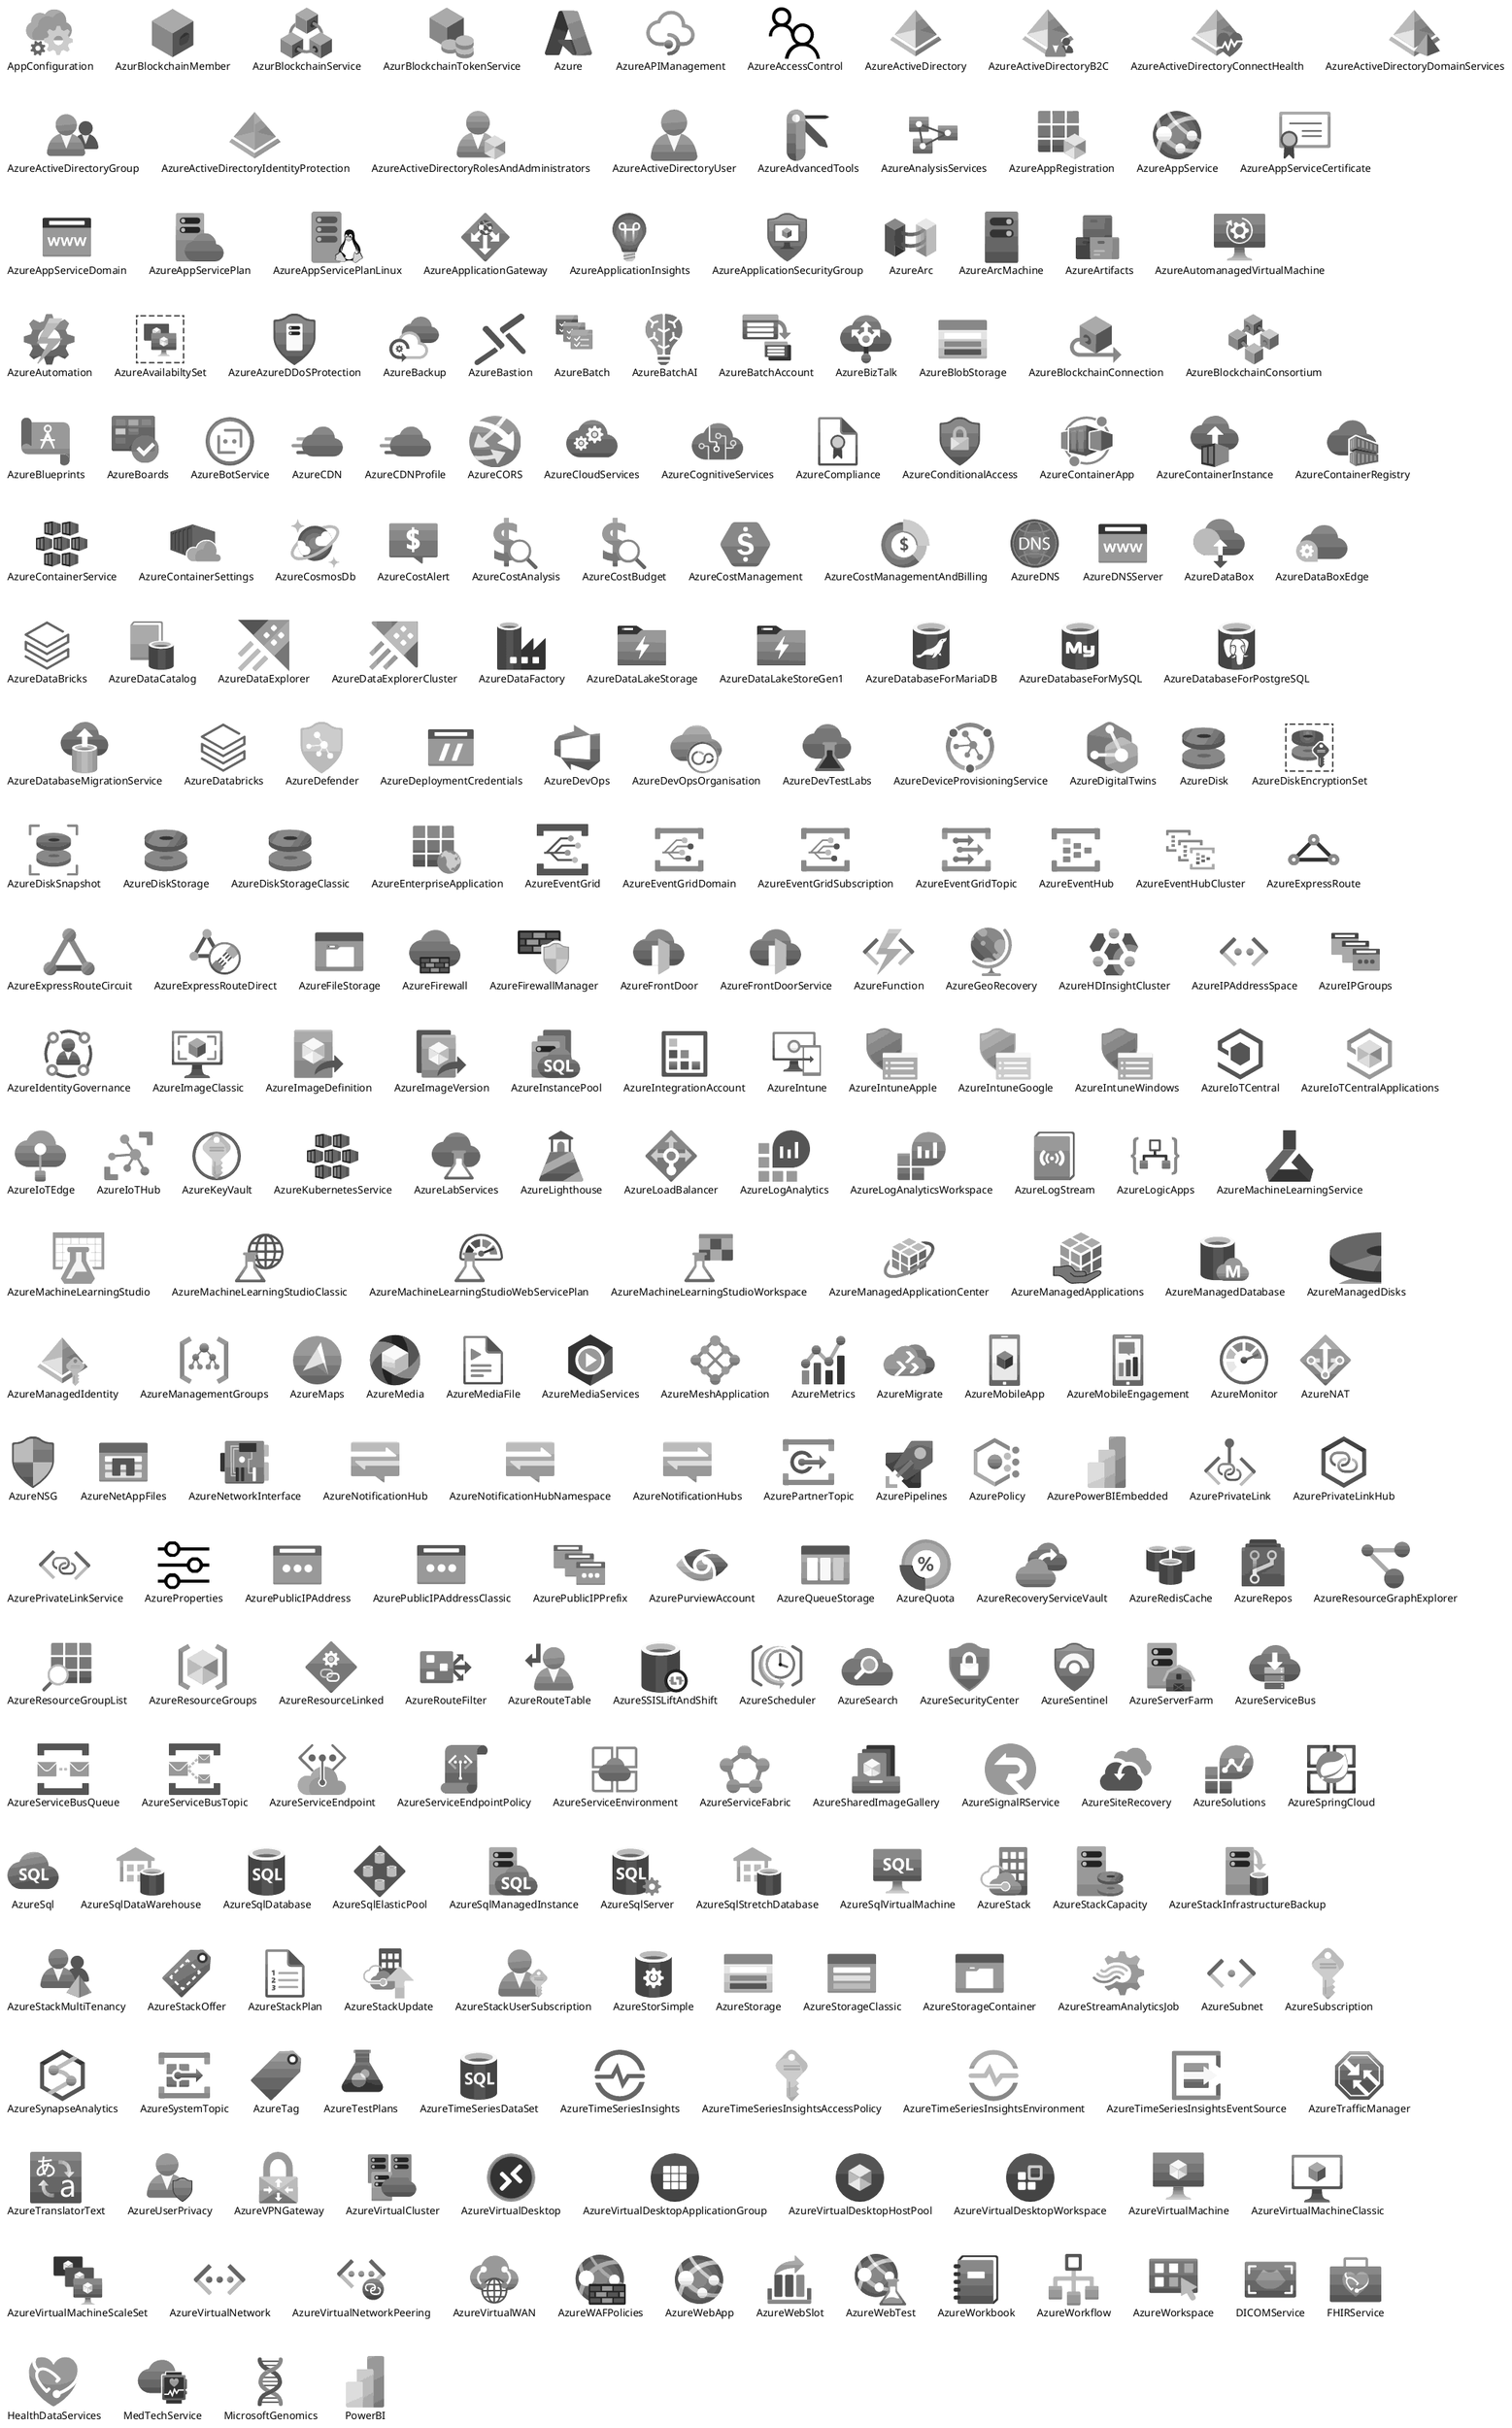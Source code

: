 {
  "sha1": "dhdqulf6h68833d2p86av302cl55z6r",
  "insertion": {
    "when": "2024-06-01T09:03:03.002Z",
    "user": "plantuml@gmail.com"
  }
}
@startuml
stdlib azure
@enduml
